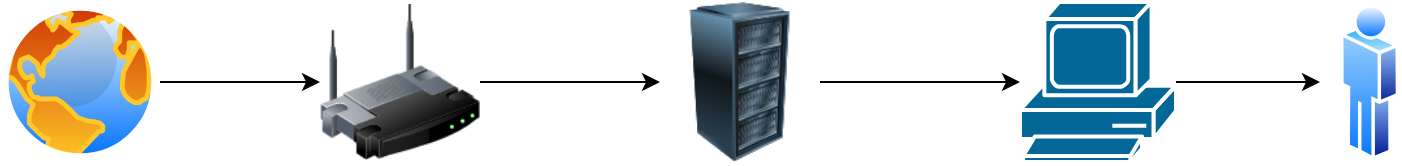 <mxfile version="17.4.1" type="device"><diagram id="jeX87yLNZJsG24wJiczj" name="Page-1"><mxGraphModel dx="879" dy="528" grid="1" gridSize="10" guides="1" tooltips="1" connect="1" arrows="1" fold="1" page="1" pageScale="1" pageWidth="850" pageHeight="1100" math="0" shadow="0"><root><mxCell id="0"/><mxCell id="1" parent="0"/><mxCell id="dsg2_NkJxYE21e8bIGUw-6" style="edgeStyle=orthogonalEdgeStyle;rounded=0;orthogonalLoop=1;jettySize=auto;html=1;entryX=0;entryY=0.5;entryDx=0;entryDy=0;" edge="1" parent="1" source="dsg2_NkJxYE21e8bIGUw-1" target="dsg2_NkJxYE21e8bIGUw-3"><mxGeometry relative="1" as="geometry"/></mxCell><mxCell id="dsg2_NkJxYE21e8bIGUw-1" value="" style="aspect=fixed;perimeter=ellipsePerimeter;html=1;align=center;shadow=0;dashed=0;spacingTop=3;image;image=img/lib/active_directory/internet_globe.svg;" vertex="1" parent="1"><mxGeometry x="40" y="200" width="80" height="80" as="geometry"/></mxCell><mxCell id="dsg2_NkJxYE21e8bIGUw-8" style="edgeStyle=orthogonalEdgeStyle;rounded=0;orthogonalLoop=1;jettySize=auto;html=1;" edge="1" parent="1" source="dsg2_NkJxYE21e8bIGUw-2" target="dsg2_NkJxYE21e8bIGUw-4"><mxGeometry relative="1" as="geometry"/></mxCell><mxCell id="dsg2_NkJxYE21e8bIGUw-2" value="" style="image;html=1;image=img/lib/clip_art/computers/Server_Rack_128x128.png" vertex="1" parent="1"><mxGeometry x="370" y="200" width="80" height="80" as="geometry"/></mxCell><mxCell id="dsg2_NkJxYE21e8bIGUw-7" style="edgeStyle=orthogonalEdgeStyle;rounded=0;orthogonalLoop=1;jettySize=auto;html=1;exitX=1;exitY=0.5;exitDx=0;exitDy=0;" edge="1" parent="1" source="dsg2_NkJxYE21e8bIGUw-3" target="dsg2_NkJxYE21e8bIGUw-2"><mxGeometry relative="1" as="geometry"/></mxCell><mxCell id="dsg2_NkJxYE21e8bIGUw-3" value="" style="image;html=1;image=img/lib/clip_art/networking/Wireless_Router_128x128.png" vertex="1" parent="1"><mxGeometry x="200" y="200" width="80" height="80" as="geometry"/></mxCell><mxCell id="dsg2_NkJxYE21e8bIGUw-9" style="edgeStyle=orthogonalEdgeStyle;rounded=0;orthogonalLoop=1;jettySize=auto;html=1;" edge="1" parent="1" source="dsg2_NkJxYE21e8bIGUw-4"><mxGeometry relative="1" as="geometry"><mxPoint x="700" y="240" as="targetPoint"/></mxGeometry></mxCell><mxCell id="dsg2_NkJxYE21e8bIGUw-4" value="" style="shape=mxgraph.cisco.computers_and_peripherals.pc;html=1;pointerEvents=1;dashed=0;fillColor=#036897;strokeColor=#ffffff;strokeWidth=2;verticalLabelPosition=bottom;verticalAlign=top;align=center;outlineConnect=0;" vertex="1" parent="1"><mxGeometry x="550" y="200" width="78" height="80" as="geometry"/></mxCell><mxCell id="dsg2_NkJxYE21e8bIGUw-5" value="" style="aspect=fixed;perimeter=ellipsePerimeter;html=1;align=center;shadow=0;dashed=0;spacingTop=3;image;image=img/lib/active_directory/user.svg;" vertex="1" parent="1"><mxGeometry x="710" y="200" width="29.6" height="80" as="geometry"/></mxCell></root></mxGraphModel></diagram></mxfile>